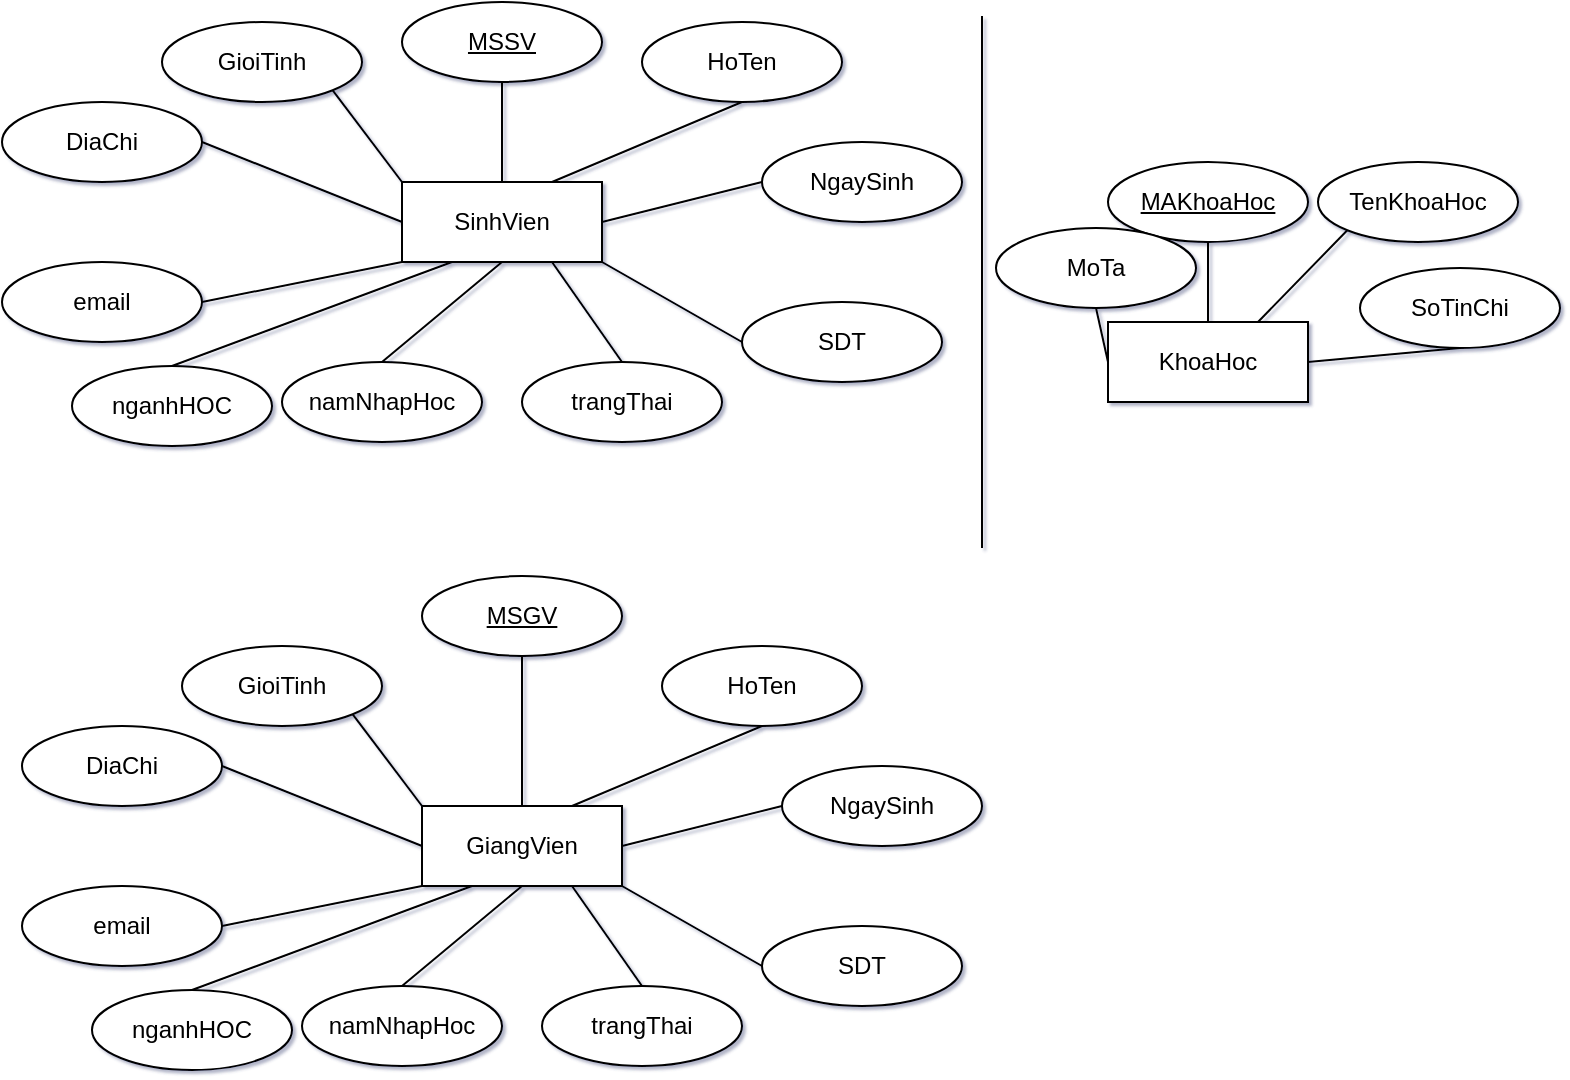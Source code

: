 <mxfile version="24.6.4" type="github">
  <diagram name="Trang-1" id="FnY7nT6zLUI4M2Fz--ki">
    <mxGraphModel dx="689" dy="598" grid="1" gridSize="7" guides="1" tooltips="1" connect="1" arrows="1" fold="1" page="1" pageScale="1" pageWidth="827" pageHeight="1169" math="0" shadow="1">
      <root>
        <mxCell id="0" />
        <mxCell id="1" parent="0" />
        <mxCell id="SisW4zzMglSx5JrrDObV-1" value="SinhVien" style="whiteSpace=wrap;html=1;align=center;labelBackgroundColor=none;rounded=0;" vertex="1" parent="1">
          <mxGeometry x="200" y="90" width="100" height="40" as="geometry" />
        </mxCell>
        <mxCell id="SisW4zzMglSx5JrrDObV-2" value="" style="endArrow=none;html=1;rounded=0;exitX=0.5;exitY=0;exitDx=0;exitDy=0;labelBackgroundColor=none;fontColor=default;" edge="1" parent="1" source="SisW4zzMglSx5JrrDObV-1" target="SisW4zzMglSx5JrrDObV-3">
          <mxGeometry relative="1" as="geometry">
            <mxPoint x="170" y="110" as="sourcePoint" />
            <mxPoint x="250" y="20" as="targetPoint" />
          </mxGeometry>
        </mxCell>
        <mxCell id="SisW4zzMglSx5JrrDObV-3" value="MSSV" style="ellipse;whiteSpace=wrap;html=1;align=center;fontStyle=4;labelBackgroundColor=none;rounded=0;" vertex="1" parent="1">
          <mxGeometry x="200" width="100" height="40" as="geometry" />
        </mxCell>
        <mxCell id="SisW4zzMglSx5JrrDObV-4" value="HoTen" style="ellipse;whiteSpace=wrap;html=1;align=center;labelBackgroundColor=none;rounded=0;" vertex="1" parent="1">
          <mxGeometry x="320" y="10" width="100" height="40" as="geometry" />
        </mxCell>
        <mxCell id="SisW4zzMglSx5JrrDObV-5" value="" style="endArrow=none;html=1;rounded=0;exitX=0.75;exitY=0;exitDx=0;exitDy=0;entryX=0.5;entryY=1;entryDx=0;entryDy=0;labelBackgroundColor=none;fontColor=default;" edge="1" parent="1" source="SisW4zzMglSx5JrrDObV-1" target="SisW4zzMglSx5JrrDObV-4">
          <mxGeometry relative="1" as="geometry">
            <mxPoint x="260" y="100" as="sourcePoint" />
            <mxPoint x="260" y="50" as="targetPoint" />
          </mxGeometry>
        </mxCell>
        <mxCell id="SisW4zzMglSx5JrrDObV-6" value="NgaySinh" style="ellipse;whiteSpace=wrap;html=1;align=center;labelBackgroundColor=none;rounded=0;" vertex="1" parent="1">
          <mxGeometry x="380" y="70" width="100" height="40" as="geometry" />
        </mxCell>
        <mxCell id="SisW4zzMglSx5JrrDObV-7" value="" style="endArrow=none;html=1;rounded=0;exitX=1;exitY=0.5;exitDx=0;exitDy=0;entryX=0;entryY=0.5;entryDx=0;entryDy=0;labelBackgroundColor=none;fontColor=default;" edge="1" parent="1" source="SisW4zzMglSx5JrrDObV-1" target="SisW4zzMglSx5JrrDObV-6">
          <mxGeometry relative="1" as="geometry">
            <mxPoint x="285" y="100" as="sourcePoint" />
            <mxPoint x="380" y="60" as="targetPoint" />
          </mxGeometry>
        </mxCell>
        <mxCell id="SisW4zzMglSx5JrrDObV-8" value="GioiTinh" style="ellipse;whiteSpace=wrap;html=1;align=center;labelBackgroundColor=none;rounded=0;" vertex="1" parent="1">
          <mxGeometry x="80" y="10" width="100" height="40" as="geometry" />
        </mxCell>
        <mxCell id="SisW4zzMglSx5JrrDObV-9" value="" style="endArrow=none;html=1;rounded=0;exitX=0;exitY=0;exitDx=0;exitDy=0;entryX=1;entryY=1;entryDx=0;entryDy=0;labelBackgroundColor=none;fontColor=default;" edge="1" parent="1" source="SisW4zzMglSx5JrrDObV-1" target="SisW4zzMglSx5JrrDObV-8">
          <mxGeometry relative="1" as="geometry">
            <mxPoint x="130" y="135" as="sourcePoint" />
            <mxPoint x="130" y="85" as="targetPoint" />
          </mxGeometry>
        </mxCell>
        <mxCell id="SisW4zzMglSx5JrrDObV-10" value="DiaChi" style="ellipse;whiteSpace=wrap;html=1;align=center;labelBackgroundColor=none;rounded=0;" vertex="1" parent="1">
          <mxGeometry y="50" width="100" height="40" as="geometry" />
        </mxCell>
        <mxCell id="SisW4zzMglSx5JrrDObV-11" value="" style="endArrow=none;html=1;rounded=0;exitX=0;exitY=0.5;exitDx=0;exitDy=0;entryX=1;entryY=0.5;entryDx=0;entryDy=0;labelBackgroundColor=none;fontColor=default;" edge="1" parent="1" source="SisW4zzMglSx5JrrDObV-1" target="SisW4zzMglSx5JrrDObV-10">
          <mxGeometry relative="1" as="geometry">
            <mxPoint x="180" y="130" as="sourcePoint" />
            <mxPoint x="145" y="84" as="targetPoint" />
          </mxGeometry>
        </mxCell>
        <mxCell id="SisW4zzMglSx5JrrDObV-12" value="email" style="ellipse;whiteSpace=wrap;html=1;align=center;labelBackgroundColor=none;rounded=0;" vertex="1" parent="1">
          <mxGeometry y="130" width="100" height="40" as="geometry" />
        </mxCell>
        <mxCell id="SisW4zzMglSx5JrrDObV-13" value="" style="endArrow=none;html=1;rounded=0;exitX=0;exitY=1;exitDx=0;exitDy=0;entryX=1;entryY=0.5;entryDx=0;entryDy=0;labelBackgroundColor=none;fontColor=default;" edge="1" parent="1" source="SisW4zzMglSx5JrrDObV-1" target="SisW4zzMglSx5JrrDObV-12">
          <mxGeometry relative="1" as="geometry">
            <mxPoint x="210" y="120" as="sourcePoint" />
            <mxPoint x="110" y="80" as="targetPoint" />
          </mxGeometry>
        </mxCell>
        <mxCell id="SisW4zzMglSx5JrrDObV-14" value="SDT" style="ellipse;whiteSpace=wrap;html=1;align=center;labelBackgroundColor=none;rounded=0;" vertex="1" parent="1">
          <mxGeometry x="370" y="150" width="100" height="40" as="geometry" />
        </mxCell>
        <mxCell id="SisW4zzMglSx5JrrDObV-15" value="" style="endArrow=none;html=1;rounded=0;exitX=1;exitY=1;exitDx=0;exitDy=0;entryX=0;entryY=0.5;entryDx=0;entryDy=0;labelBackgroundColor=none;fontColor=default;" edge="1" parent="1" source="SisW4zzMglSx5JrrDObV-1" target="SisW4zzMglSx5JrrDObV-14">
          <mxGeometry relative="1" as="geometry">
            <mxPoint x="310" y="120" as="sourcePoint" />
            <mxPoint x="390" y="100" as="targetPoint" />
          </mxGeometry>
        </mxCell>
        <mxCell id="SisW4zzMglSx5JrrDObV-16" value="nganhHOC" style="ellipse;whiteSpace=wrap;html=1;align=center;labelBackgroundColor=none;rounded=0;" vertex="1" parent="1">
          <mxGeometry x="35" y="182" width="100" height="40" as="geometry" />
        </mxCell>
        <mxCell id="SisW4zzMglSx5JrrDObV-17" value="" style="endArrow=none;html=1;rounded=0;exitX=0.25;exitY=1;exitDx=0;exitDy=0;entryX=0.5;entryY=0;entryDx=0;entryDy=0;labelBackgroundColor=none;fontColor=default;" edge="1" parent="1" source="SisW4zzMglSx5JrrDObV-1" target="SisW4zzMglSx5JrrDObV-16">
          <mxGeometry relative="1" as="geometry">
            <mxPoint x="210" y="140" as="sourcePoint" />
            <mxPoint x="120" y="190" as="targetPoint" />
          </mxGeometry>
        </mxCell>
        <mxCell id="SisW4zzMglSx5JrrDObV-18" value="namNhapHoc" style="ellipse;whiteSpace=wrap;html=1;align=center;labelBackgroundColor=none;rounded=0;" vertex="1" parent="1">
          <mxGeometry x="140" y="180" width="100" height="40" as="geometry" />
        </mxCell>
        <mxCell id="SisW4zzMglSx5JrrDObV-19" value="" style="endArrow=none;html=1;rounded=0;exitX=0.5;exitY=1;exitDx=0;exitDy=0;entryX=0.5;entryY=0;entryDx=0;entryDy=0;labelBackgroundColor=none;fontColor=default;" edge="1" parent="1" source="SisW4zzMglSx5JrrDObV-1" target="SisW4zzMglSx5JrrDObV-18">
          <mxGeometry relative="1" as="geometry">
            <mxPoint x="235" y="140" as="sourcePoint" />
            <mxPoint x="110" y="240" as="targetPoint" />
          </mxGeometry>
        </mxCell>
        <mxCell id="SisW4zzMglSx5JrrDObV-20" value="trangThai" style="ellipse;whiteSpace=wrap;html=1;align=center;labelBackgroundColor=none;rounded=0;" vertex="1" parent="1">
          <mxGeometry x="260" y="180" width="100" height="40" as="geometry" />
        </mxCell>
        <mxCell id="SisW4zzMglSx5JrrDObV-21" value="" style="endArrow=none;html=1;rounded=0;exitX=0.75;exitY=1;exitDx=0;exitDy=0;entryX=0.5;entryY=0;entryDx=0;entryDy=0;labelBackgroundColor=none;fontColor=default;" edge="1" parent="1" source="SisW4zzMglSx5JrrDObV-1" target="SisW4zzMglSx5JrrDObV-20">
          <mxGeometry relative="1" as="geometry">
            <mxPoint x="260" y="140" as="sourcePoint" />
            <mxPoint x="220" y="260" as="targetPoint" />
          </mxGeometry>
        </mxCell>
        <mxCell id="SisW4zzMglSx5JrrDObV-22" value="KhoaHoc" style="whiteSpace=wrap;html=1;align=center;labelBackgroundColor=none;rounded=0;" vertex="1" parent="1">
          <mxGeometry x="553" y="160" width="100" height="40" as="geometry" />
        </mxCell>
        <mxCell id="SisW4zzMglSx5JrrDObV-23" value="MAKhoaHoc" style="ellipse;whiteSpace=wrap;html=1;align=center;fontStyle=4;labelBackgroundColor=none;rounded=0;" vertex="1" parent="1">
          <mxGeometry x="553" y="80" width="100" height="40" as="geometry" />
        </mxCell>
        <mxCell id="SisW4zzMglSx5JrrDObV-24" value="" style="endArrow=none;html=1;rounded=0;exitX=0.5;exitY=1;exitDx=0;exitDy=0;entryX=0.5;entryY=0;entryDx=0;entryDy=0;labelBackgroundColor=none;fontColor=default;" edge="1" parent="1" source="SisW4zzMglSx5JrrDObV-23" target="SisW4zzMglSx5JrrDObV-22">
          <mxGeometry relative="1" as="geometry">
            <mxPoint x="597" y="243" as="sourcePoint" />
            <mxPoint x="757" y="243" as="targetPoint" />
          </mxGeometry>
        </mxCell>
        <mxCell id="SisW4zzMglSx5JrrDObV-25" value="TenKhoaHoc" style="ellipse;whiteSpace=wrap;html=1;align=center;labelBackgroundColor=none;rounded=0;" vertex="1" parent="1">
          <mxGeometry x="658" y="80" width="100" height="40" as="geometry" />
        </mxCell>
        <mxCell id="SisW4zzMglSx5JrrDObV-26" value="" style="endArrow=none;html=1;rounded=0;exitX=0.75;exitY=0;exitDx=0;exitDy=0;entryX=0;entryY=1;entryDx=0;entryDy=0;labelBackgroundColor=none;fontColor=default;" edge="1" parent="1" source="SisW4zzMglSx5JrrDObV-22" target="SisW4zzMglSx5JrrDObV-25">
          <mxGeometry relative="1" as="geometry">
            <mxPoint x="727" y="176" as="sourcePoint" />
            <mxPoint x="762" y="226" as="targetPoint" />
          </mxGeometry>
        </mxCell>
        <mxCell id="SisW4zzMglSx5JrrDObV-27" value="SoTinChi" style="ellipse;whiteSpace=wrap;html=1;align=center;labelBackgroundColor=none;rounded=0;" vertex="1" parent="1">
          <mxGeometry x="679" y="133" width="100" height="40" as="geometry" />
        </mxCell>
        <mxCell id="SisW4zzMglSx5JrrDObV-28" value="" style="endArrow=none;html=1;rounded=0;exitX=1;exitY=0.5;exitDx=0;exitDy=0;entryX=0.5;entryY=1;entryDx=0;entryDy=0;labelBackgroundColor=none;fontColor=default;" edge="1" parent="1" source="SisW4zzMglSx5JrrDObV-22" target="SisW4zzMglSx5JrrDObV-27">
          <mxGeometry relative="1" as="geometry">
            <mxPoint x="699" y="160" as="sourcePoint" />
            <mxPoint x="739" y="114" as="targetPoint" />
          </mxGeometry>
        </mxCell>
        <mxCell id="SisW4zzMglSx5JrrDObV-29" value="MoTa" style="ellipse;whiteSpace=wrap;html=1;align=center;labelBackgroundColor=none;rounded=0;" vertex="1" parent="1">
          <mxGeometry x="497" y="113" width="100" height="40" as="geometry" />
        </mxCell>
        <mxCell id="SisW4zzMglSx5JrrDObV-30" value="" style="endArrow=none;html=1;rounded=0;entryX=0;entryY=0.5;entryDx=0;entryDy=0;labelBackgroundColor=none;fontColor=default;exitX=0.5;exitY=1;exitDx=0;exitDy=0;" edge="1" parent="1" source="SisW4zzMglSx5JrrDObV-29" target="SisW4zzMglSx5JrrDObV-22">
          <mxGeometry relative="1" as="geometry">
            <mxPoint x="553" y="134" as="sourcePoint" />
            <mxPoint x="553.41" y="177" as="targetPoint" />
          </mxGeometry>
        </mxCell>
        <mxCell id="SisW4zzMglSx5JrrDObV-31" value="" style="endArrow=none;html=1;rounded=0;" edge="1" parent="1">
          <mxGeometry relative="1" as="geometry">
            <mxPoint x="490" y="7" as="sourcePoint" />
            <mxPoint x="490" y="273" as="targetPoint" />
          </mxGeometry>
        </mxCell>
        <mxCell id="SisW4zzMglSx5JrrDObV-32" value="GiangVien" style="whiteSpace=wrap;html=1;align=center;labelBackgroundColor=none;rounded=0;" vertex="1" parent="1">
          <mxGeometry x="210" y="402" width="100" height="40" as="geometry" />
        </mxCell>
        <mxCell id="SisW4zzMglSx5JrrDObV-33" value="" style="endArrow=none;html=1;rounded=0;exitX=0.5;exitY=0;exitDx=0;exitDy=0;labelBackgroundColor=none;fontColor=default;entryX=0.5;entryY=1;entryDx=0;entryDy=0;" edge="1" parent="1" source="SisW4zzMglSx5JrrDObV-32" target="SisW4zzMglSx5JrrDObV-52">
          <mxGeometry relative="1" as="geometry">
            <mxPoint x="180" y="422" as="sourcePoint" />
            <mxPoint x="260" y="352" as="targetPoint" />
          </mxGeometry>
        </mxCell>
        <mxCell id="SisW4zzMglSx5JrrDObV-34" value="HoTen" style="ellipse;whiteSpace=wrap;html=1;align=center;labelBackgroundColor=none;rounded=0;" vertex="1" parent="1">
          <mxGeometry x="330" y="322" width="100" height="40" as="geometry" />
        </mxCell>
        <mxCell id="SisW4zzMglSx5JrrDObV-35" value="" style="endArrow=none;html=1;rounded=0;exitX=0.75;exitY=0;exitDx=0;exitDy=0;entryX=0.5;entryY=1;entryDx=0;entryDy=0;labelBackgroundColor=none;fontColor=default;" edge="1" parent="1" source="SisW4zzMglSx5JrrDObV-32" target="SisW4zzMglSx5JrrDObV-34">
          <mxGeometry relative="1" as="geometry">
            <mxPoint x="270" y="412" as="sourcePoint" />
            <mxPoint x="270" y="362" as="targetPoint" />
          </mxGeometry>
        </mxCell>
        <mxCell id="SisW4zzMglSx5JrrDObV-36" value="NgaySinh" style="ellipse;whiteSpace=wrap;html=1;align=center;labelBackgroundColor=none;rounded=0;" vertex="1" parent="1">
          <mxGeometry x="390" y="382" width="100" height="40" as="geometry" />
        </mxCell>
        <mxCell id="SisW4zzMglSx5JrrDObV-37" value="" style="endArrow=none;html=1;rounded=0;exitX=1;exitY=0.5;exitDx=0;exitDy=0;entryX=0;entryY=0.5;entryDx=0;entryDy=0;labelBackgroundColor=none;fontColor=default;" edge="1" parent="1" source="SisW4zzMglSx5JrrDObV-32" target="SisW4zzMglSx5JrrDObV-36">
          <mxGeometry relative="1" as="geometry">
            <mxPoint x="295" y="412" as="sourcePoint" />
            <mxPoint x="390" y="372" as="targetPoint" />
          </mxGeometry>
        </mxCell>
        <mxCell id="SisW4zzMglSx5JrrDObV-38" value="GioiTinh" style="ellipse;whiteSpace=wrap;html=1;align=center;labelBackgroundColor=none;rounded=0;" vertex="1" parent="1">
          <mxGeometry x="90" y="322" width="100" height="40" as="geometry" />
        </mxCell>
        <mxCell id="SisW4zzMglSx5JrrDObV-39" value="" style="endArrow=none;html=1;rounded=0;exitX=0;exitY=0;exitDx=0;exitDy=0;entryX=1;entryY=1;entryDx=0;entryDy=0;labelBackgroundColor=none;fontColor=default;" edge="1" parent="1" source="SisW4zzMglSx5JrrDObV-32" target="SisW4zzMglSx5JrrDObV-38">
          <mxGeometry relative="1" as="geometry">
            <mxPoint x="140" y="447" as="sourcePoint" />
            <mxPoint x="140" y="397" as="targetPoint" />
          </mxGeometry>
        </mxCell>
        <mxCell id="SisW4zzMglSx5JrrDObV-40" value="DiaChi" style="ellipse;whiteSpace=wrap;html=1;align=center;labelBackgroundColor=none;rounded=0;" vertex="1" parent="1">
          <mxGeometry x="10" y="362" width="100" height="40" as="geometry" />
        </mxCell>
        <mxCell id="SisW4zzMglSx5JrrDObV-41" value="" style="endArrow=none;html=1;rounded=0;exitX=0;exitY=0.5;exitDx=0;exitDy=0;entryX=1;entryY=0.5;entryDx=0;entryDy=0;labelBackgroundColor=none;fontColor=default;" edge="1" parent="1" source="SisW4zzMglSx5JrrDObV-32" target="SisW4zzMglSx5JrrDObV-40">
          <mxGeometry relative="1" as="geometry">
            <mxPoint x="190" y="442" as="sourcePoint" />
            <mxPoint x="155" y="396" as="targetPoint" />
          </mxGeometry>
        </mxCell>
        <mxCell id="SisW4zzMglSx5JrrDObV-42" value="email" style="ellipse;whiteSpace=wrap;html=1;align=center;labelBackgroundColor=none;rounded=0;" vertex="1" parent="1">
          <mxGeometry x="10" y="442" width="100" height="40" as="geometry" />
        </mxCell>
        <mxCell id="SisW4zzMglSx5JrrDObV-43" value="" style="endArrow=none;html=1;rounded=0;exitX=0;exitY=1;exitDx=0;exitDy=0;entryX=1;entryY=0.5;entryDx=0;entryDy=0;labelBackgroundColor=none;fontColor=default;" edge="1" parent="1" source="SisW4zzMglSx5JrrDObV-32" target="SisW4zzMglSx5JrrDObV-42">
          <mxGeometry relative="1" as="geometry">
            <mxPoint x="220" y="432" as="sourcePoint" />
            <mxPoint x="120" y="392" as="targetPoint" />
          </mxGeometry>
        </mxCell>
        <mxCell id="SisW4zzMglSx5JrrDObV-44" value="SDT" style="ellipse;whiteSpace=wrap;html=1;align=center;labelBackgroundColor=none;rounded=0;" vertex="1" parent="1">
          <mxGeometry x="380" y="462" width="100" height="40" as="geometry" />
        </mxCell>
        <mxCell id="SisW4zzMglSx5JrrDObV-45" value="" style="endArrow=none;html=1;rounded=0;exitX=1;exitY=1;exitDx=0;exitDy=0;entryX=0;entryY=0.5;entryDx=0;entryDy=0;labelBackgroundColor=none;fontColor=default;" edge="1" parent="1" source="SisW4zzMglSx5JrrDObV-32" target="SisW4zzMglSx5JrrDObV-44">
          <mxGeometry relative="1" as="geometry">
            <mxPoint x="320" y="432" as="sourcePoint" />
            <mxPoint x="400" y="412" as="targetPoint" />
          </mxGeometry>
        </mxCell>
        <mxCell id="SisW4zzMglSx5JrrDObV-46" value="nganhHOC" style="ellipse;whiteSpace=wrap;html=1;align=center;labelBackgroundColor=none;rounded=0;" vertex="1" parent="1">
          <mxGeometry x="45" y="494" width="100" height="40" as="geometry" />
        </mxCell>
        <mxCell id="SisW4zzMglSx5JrrDObV-47" value="" style="endArrow=none;html=1;rounded=0;exitX=0.25;exitY=1;exitDx=0;exitDy=0;entryX=0.5;entryY=0;entryDx=0;entryDy=0;labelBackgroundColor=none;fontColor=default;" edge="1" parent="1" source="SisW4zzMglSx5JrrDObV-32" target="SisW4zzMglSx5JrrDObV-46">
          <mxGeometry relative="1" as="geometry">
            <mxPoint x="220" y="452" as="sourcePoint" />
            <mxPoint x="130" y="502" as="targetPoint" />
          </mxGeometry>
        </mxCell>
        <mxCell id="SisW4zzMglSx5JrrDObV-48" value="namNhapHoc" style="ellipse;whiteSpace=wrap;html=1;align=center;labelBackgroundColor=none;rounded=0;" vertex="1" parent="1">
          <mxGeometry x="150" y="492" width="100" height="40" as="geometry" />
        </mxCell>
        <mxCell id="SisW4zzMglSx5JrrDObV-49" value="" style="endArrow=none;html=1;rounded=0;exitX=0.5;exitY=1;exitDx=0;exitDy=0;entryX=0.5;entryY=0;entryDx=0;entryDy=0;labelBackgroundColor=none;fontColor=default;" edge="1" parent="1" source="SisW4zzMglSx5JrrDObV-32" target="SisW4zzMglSx5JrrDObV-48">
          <mxGeometry relative="1" as="geometry">
            <mxPoint x="245" y="452" as="sourcePoint" />
            <mxPoint x="120" y="552" as="targetPoint" />
          </mxGeometry>
        </mxCell>
        <mxCell id="SisW4zzMglSx5JrrDObV-50" value="trangThai" style="ellipse;whiteSpace=wrap;html=1;align=center;labelBackgroundColor=none;rounded=0;" vertex="1" parent="1">
          <mxGeometry x="270" y="492" width="100" height="40" as="geometry" />
        </mxCell>
        <mxCell id="SisW4zzMglSx5JrrDObV-51" value="" style="endArrow=none;html=1;rounded=0;exitX=0.75;exitY=1;exitDx=0;exitDy=0;entryX=0.5;entryY=0;entryDx=0;entryDy=0;labelBackgroundColor=none;fontColor=default;" edge="1" parent="1" source="SisW4zzMglSx5JrrDObV-32" target="SisW4zzMglSx5JrrDObV-50">
          <mxGeometry relative="1" as="geometry">
            <mxPoint x="270" y="452" as="sourcePoint" />
            <mxPoint x="230" y="572" as="targetPoint" />
          </mxGeometry>
        </mxCell>
        <mxCell id="SisW4zzMglSx5JrrDObV-52" value="MSGV" style="ellipse;whiteSpace=wrap;html=1;align=center;fontStyle=4;labelBackgroundColor=none;rounded=0;" vertex="1" parent="1">
          <mxGeometry x="210" y="287" width="100" height="40" as="geometry" />
        </mxCell>
      </root>
    </mxGraphModel>
  </diagram>
</mxfile>
